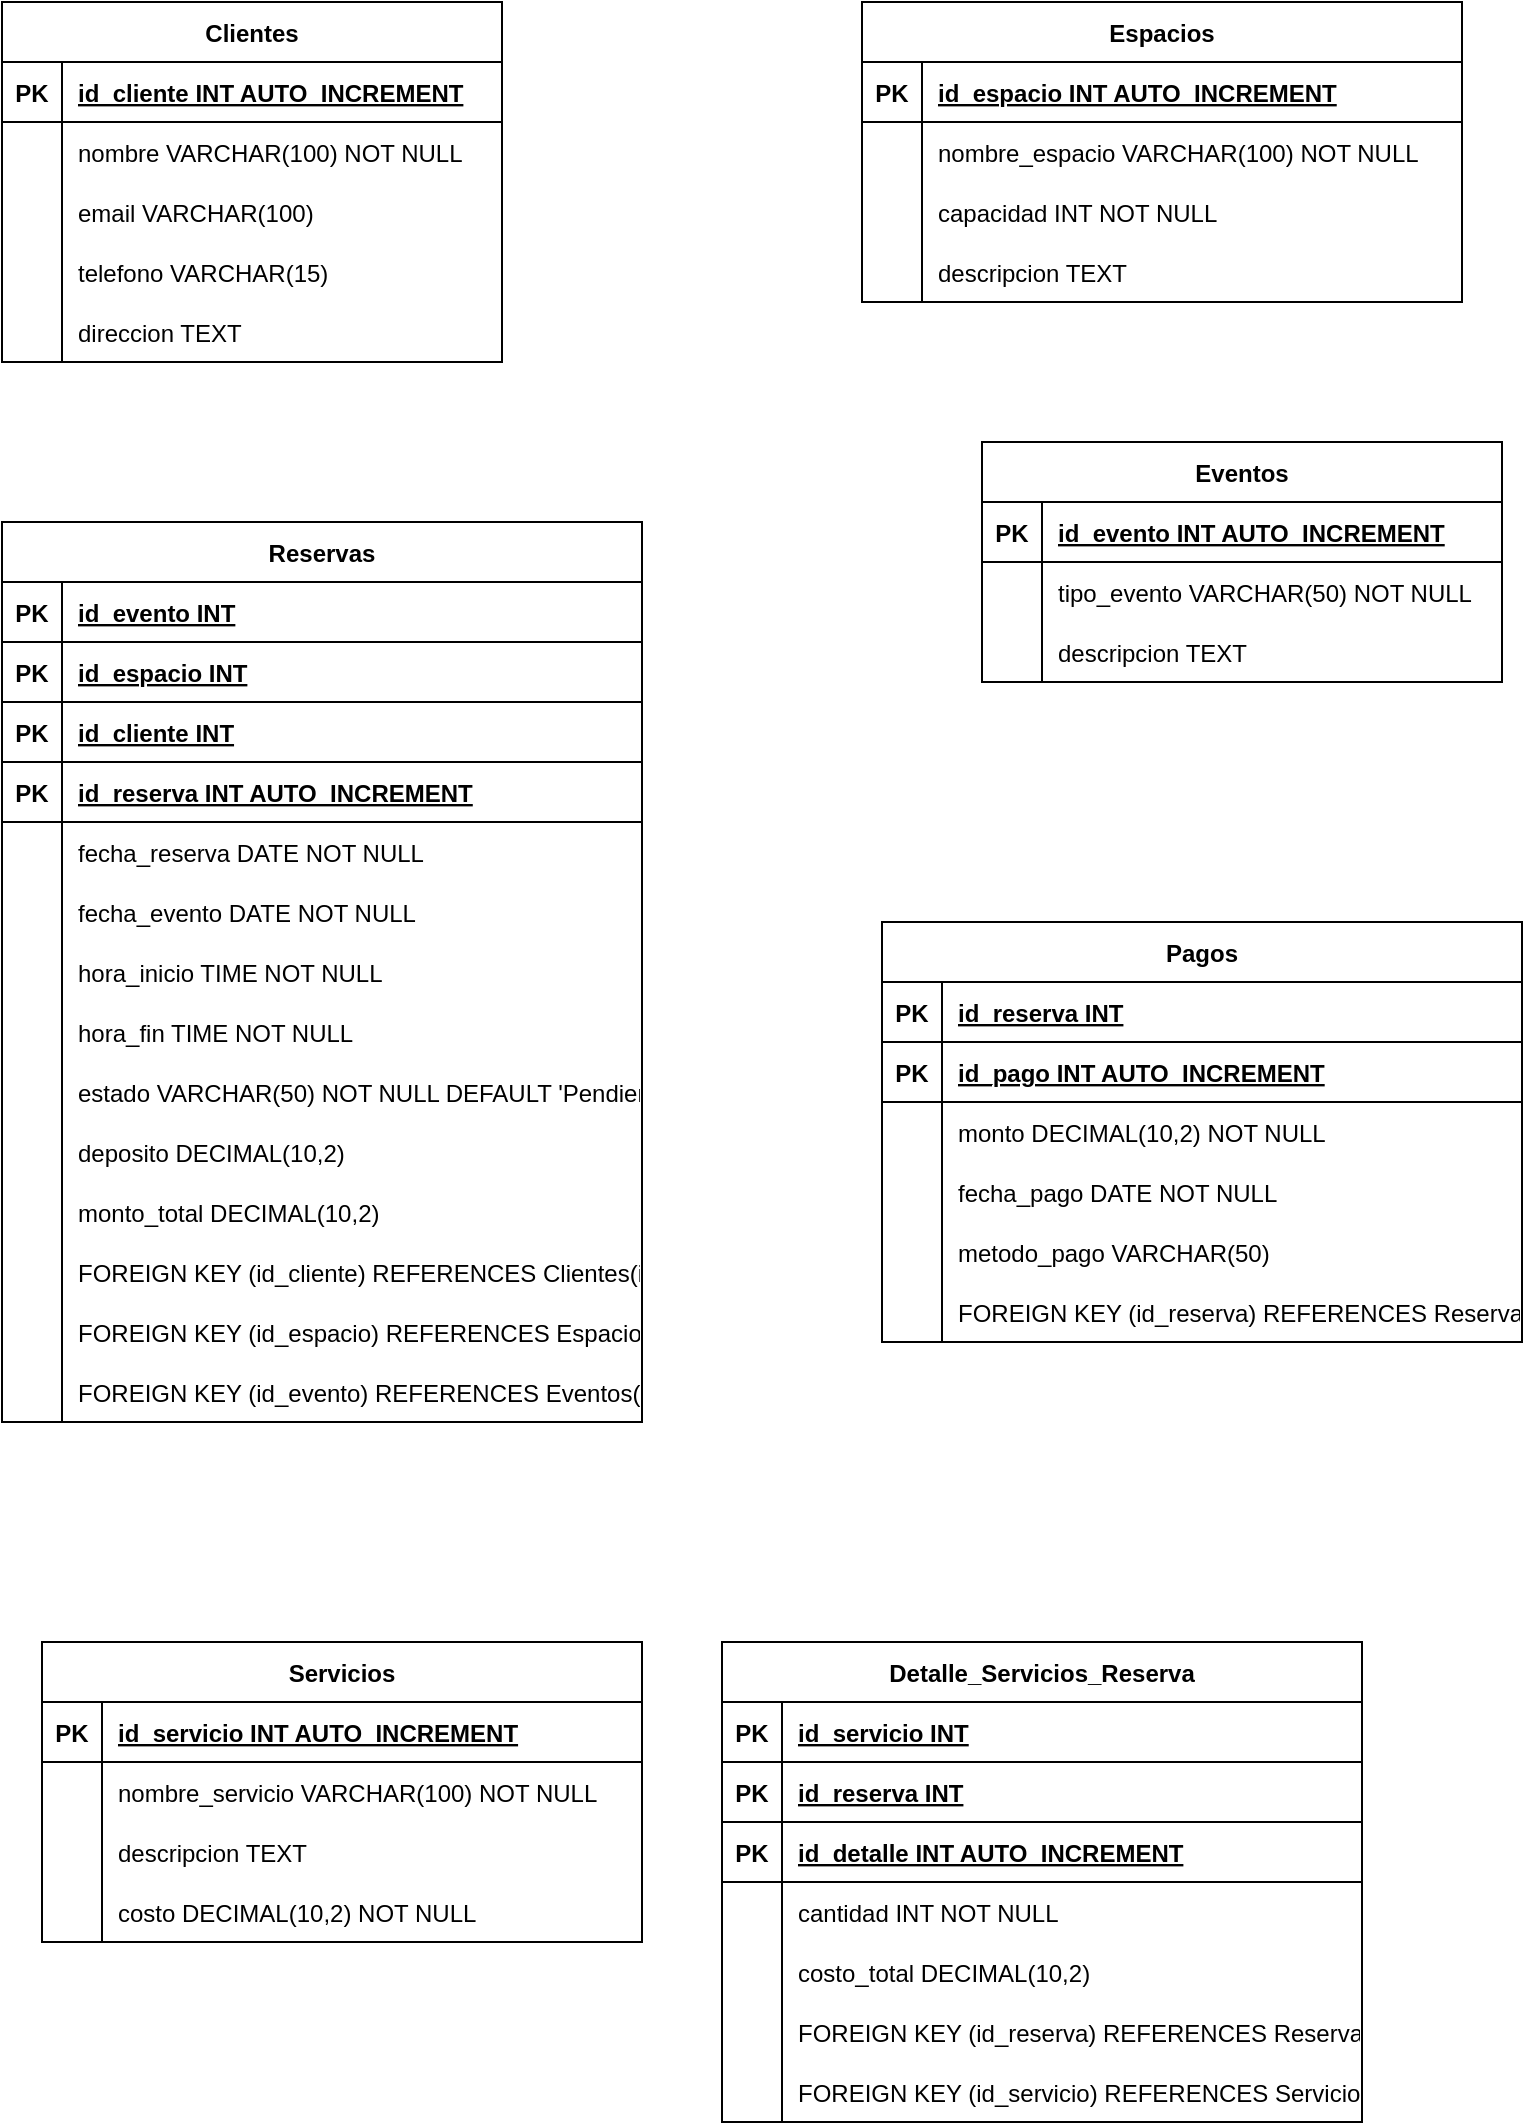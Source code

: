 <mxfile version="24.7.10">
  <diagram name="Página-1" id="cZ_oidT2PhbgGxclhShy">
    <mxGraphModel dx="1862" dy="501" grid="1" gridSize="10" guides="1" tooltips="1" connect="1" arrows="1" fold="1" page="1" pageScale="1" pageWidth="827" pageHeight="1169" math="0" shadow="0">
      <root>
        <mxCell id="0" />
        <mxCell id="1" parent="0" />
        <mxCell id="Xw9fytFi5pSH40kkFStW-1" value="Clientes" style="shape=table;startSize=30;container=1;collapsible=1;childLayout=tableLayout;fixedRows=1;rowLines=0;fontStyle=1;align=center;resizeLast=1;" vertex="1" parent="1">
          <mxGeometry x="-790" y="40" width="250" height="180" as="geometry" />
        </mxCell>
        <mxCell id="Xw9fytFi5pSH40kkFStW-2" value="" style="shape=tableRow;horizontal=0;startSize=0;swimlaneHead=0;swimlaneBody=0;fillColor=none;collapsible=0;dropTarget=0;points=[[0,0.5],[1,0.5]];portConstraint=eastwest;strokeColor=inherit;top=0;left=0;right=0;bottom=1;" vertex="1" parent="Xw9fytFi5pSH40kkFStW-1">
          <mxGeometry y="30" width="250" height="30" as="geometry" />
        </mxCell>
        <mxCell id="Xw9fytFi5pSH40kkFStW-3" value="PK" style="shape=partialRectangle;overflow=hidden;connectable=0;fillColor=none;strokeColor=inherit;top=0;left=0;bottom=0;right=0;fontStyle=1;" vertex="1" parent="Xw9fytFi5pSH40kkFStW-2">
          <mxGeometry width="30" height="30" as="geometry">
            <mxRectangle width="30" height="30" as="alternateBounds" />
          </mxGeometry>
        </mxCell>
        <mxCell id="Xw9fytFi5pSH40kkFStW-4" value="id_cliente INT  AUTO_INCREMENT" style="shape=partialRectangle;overflow=hidden;connectable=0;fillColor=none;align=left;strokeColor=inherit;top=0;left=0;bottom=0;right=0;spacingLeft=6;fontStyle=5;" vertex="1" parent="Xw9fytFi5pSH40kkFStW-2">
          <mxGeometry x="30" width="220" height="30" as="geometry">
            <mxRectangle width="220" height="30" as="alternateBounds" />
          </mxGeometry>
        </mxCell>
        <mxCell id="Xw9fytFi5pSH40kkFStW-5" value="" style="shape=tableRow;horizontal=0;startSize=0;swimlaneHead=0;swimlaneBody=0;fillColor=none;collapsible=0;dropTarget=0;points=[[0,0.5],[1,0.5]];portConstraint=eastwest;strokeColor=inherit;top=0;left=0;right=0;bottom=0;" vertex="1" parent="Xw9fytFi5pSH40kkFStW-1">
          <mxGeometry y="60" width="250" height="30" as="geometry" />
        </mxCell>
        <mxCell id="Xw9fytFi5pSH40kkFStW-6" value="" style="shape=partialRectangle;overflow=hidden;connectable=0;fillColor=none;strokeColor=inherit;top=0;left=0;bottom=0;right=0;" vertex="1" parent="Xw9fytFi5pSH40kkFStW-5">
          <mxGeometry width="30" height="30" as="geometry">
            <mxRectangle width="30" height="30" as="alternateBounds" />
          </mxGeometry>
        </mxCell>
        <mxCell id="Xw9fytFi5pSH40kkFStW-7" value="nombre VARCHAR(100) NOT NULL" style="shape=partialRectangle;overflow=hidden;connectable=0;fillColor=none;align=left;strokeColor=inherit;top=0;left=0;bottom=0;right=0;spacingLeft=6;" vertex="1" parent="Xw9fytFi5pSH40kkFStW-5">
          <mxGeometry x="30" width="220" height="30" as="geometry">
            <mxRectangle width="220" height="30" as="alternateBounds" />
          </mxGeometry>
        </mxCell>
        <mxCell id="Xw9fytFi5pSH40kkFStW-8" value="" style="shape=tableRow;horizontal=0;startSize=0;swimlaneHead=0;swimlaneBody=0;fillColor=none;collapsible=0;dropTarget=0;points=[[0,0.5],[1,0.5]];portConstraint=eastwest;strokeColor=inherit;top=0;left=0;right=0;bottom=0;" vertex="1" parent="Xw9fytFi5pSH40kkFStW-1">
          <mxGeometry y="90" width="250" height="30" as="geometry" />
        </mxCell>
        <mxCell id="Xw9fytFi5pSH40kkFStW-9" value="" style="shape=partialRectangle;overflow=hidden;connectable=0;fillColor=none;strokeColor=inherit;top=0;left=0;bottom=0;right=0;" vertex="1" parent="Xw9fytFi5pSH40kkFStW-8">
          <mxGeometry width="30" height="30" as="geometry">
            <mxRectangle width="30" height="30" as="alternateBounds" />
          </mxGeometry>
        </mxCell>
        <mxCell id="Xw9fytFi5pSH40kkFStW-10" value="email VARCHAR(100)" style="shape=partialRectangle;overflow=hidden;connectable=0;fillColor=none;align=left;strokeColor=inherit;top=0;left=0;bottom=0;right=0;spacingLeft=6;" vertex="1" parent="Xw9fytFi5pSH40kkFStW-8">
          <mxGeometry x="30" width="220" height="30" as="geometry">
            <mxRectangle width="220" height="30" as="alternateBounds" />
          </mxGeometry>
        </mxCell>
        <mxCell id="Xw9fytFi5pSH40kkFStW-11" value="" style="shape=tableRow;horizontal=0;startSize=0;swimlaneHead=0;swimlaneBody=0;fillColor=none;collapsible=0;dropTarget=0;points=[[0,0.5],[1,0.5]];portConstraint=eastwest;strokeColor=inherit;top=0;left=0;right=0;bottom=0;" vertex="1" parent="Xw9fytFi5pSH40kkFStW-1">
          <mxGeometry y="120" width="250" height="30" as="geometry" />
        </mxCell>
        <mxCell id="Xw9fytFi5pSH40kkFStW-12" value="" style="shape=partialRectangle;overflow=hidden;connectable=0;fillColor=none;strokeColor=inherit;top=0;left=0;bottom=0;right=0;" vertex="1" parent="Xw9fytFi5pSH40kkFStW-11">
          <mxGeometry width="30" height="30" as="geometry">
            <mxRectangle width="30" height="30" as="alternateBounds" />
          </mxGeometry>
        </mxCell>
        <mxCell id="Xw9fytFi5pSH40kkFStW-13" value="telefono VARCHAR(15)" style="shape=partialRectangle;overflow=hidden;connectable=0;fillColor=none;align=left;strokeColor=inherit;top=0;left=0;bottom=0;right=0;spacingLeft=6;" vertex="1" parent="Xw9fytFi5pSH40kkFStW-11">
          <mxGeometry x="30" width="220" height="30" as="geometry">
            <mxRectangle width="220" height="30" as="alternateBounds" />
          </mxGeometry>
        </mxCell>
        <mxCell id="Xw9fytFi5pSH40kkFStW-14" value="" style="shape=tableRow;horizontal=0;startSize=0;swimlaneHead=0;swimlaneBody=0;fillColor=none;collapsible=0;dropTarget=0;points=[[0,0.5],[1,0.5]];portConstraint=eastwest;strokeColor=inherit;top=0;left=0;right=0;bottom=0;" vertex="1" parent="Xw9fytFi5pSH40kkFStW-1">
          <mxGeometry y="150" width="250" height="30" as="geometry" />
        </mxCell>
        <mxCell id="Xw9fytFi5pSH40kkFStW-15" value="" style="shape=partialRectangle;overflow=hidden;connectable=0;fillColor=none;strokeColor=inherit;top=0;left=0;bottom=0;right=0;" vertex="1" parent="Xw9fytFi5pSH40kkFStW-14">
          <mxGeometry width="30" height="30" as="geometry">
            <mxRectangle width="30" height="30" as="alternateBounds" />
          </mxGeometry>
        </mxCell>
        <mxCell id="Xw9fytFi5pSH40kkFStW-16" value="direccion TEXT" style="shape=partialRectangle;overflow=hidden;connectable=0;fillColor=none;align=left;strokeColor=inherit;top=0;left=0;bottom=0;right=0;spacingLeft=6;" vertex="1" parent="Xw9fytFi5pSH40kkFStW-14">
          <mxGeometry x="30" width="220" height="30" as="geometry">
            <mxRectangle width="220" height="30" as="alternateBounds" />
          </mxGeometry>
        </mxCell>
        <mxCell id="Xw9fytFi5pSH40kkFStW-17" value="Espacios" style="shape=table;startSize=30;container=1;collapsible=1;childLayout=tableLayout;fixedRows=1;rowLines=0;fontStyle=1;align=center;resizeLast=1;" vertex="1" parent="1">
          <mxGeometry x="-360" y="40" width="300" height="150" as="geometry" />
        </mxCell>
        <mxCell id="Xw9fytFi5pSH40kkFStW-18" value="" style="shape=tableRow;horizontal=0;startSize=0;swimlaneHead=0;swimlaneBody=0;fillColor=none;collapsible=0;dropTarget=0;points=[[0,0.5],[1,0.5]];portConstraint=eastwest;strokeColor=inherit;top=0;left=0;right=0;bottom=1;" vertex="1" parent="Xw9fytFi5pSH40kkFStW-17">
          <mxGeometry y="30" width="300" height="30" as="geometry" />
        </mxCell>
        <mxCell id="Xw9fytFi5pSH40kkFStW-19" value="PK" style="shape=partialRectangle;overflow=hidden;connectable=0;fillColor=none;strokeColor=inherit;top=0;left=0;bottom=0;right=0;fontStyle=1;" vertex="1" parent="Xw9fytFi5pSH40kkFStW-18">
          <mxGeometry width="30" height="30" as="geometry">
            <mxRectangle width="30" height="30" as="alternateBounds" />
          </mxGeometry>
        </mxCell>
        <mxCell id="Xw9fytFi5pSH40kkFStW-20" value="id_espacio INT  AUTO_INCREMENT" style="shape=partialRectangle;overflow=hidden;connectable=0;fillColor=none;align=left;strokeColor=inherit;top=0;left=0;bottom=0;right=0;spacingLeft=6;fontStyle=5;" vertex="1" parent="Xw9fytFi5pSH40kkFStW-18">
          <mxGeometry x="30" width="270" height="30" as="geometry">
            <mxRectangle width="270" height="30" as="alternateBounds" />
          </mxGeometry>
        </mxCell>
        <mxCell id="Xw9fytFi5pSH40kkFStW-21" value="" style="shape=tableRow;horizontal=0;startSize=0;swimlaneHead=0;swimlaneBody=0;fillColor=none;collapsible=0;dropTarget=0;points=[[0,0.5],[1,0.5]];portConstraint=eastwest;strokeColor=inherit;top=0;left=0;right=0;bottom=0;" vertex="1" parent="Xw9fytFi5pSH40kkFStW-17">
          <mxGeometry y="60" width="300" height="30" as="geometry" />
        </mxCell>
        <mxCell id="Xw9fytFi5pSH40kkFStW-22" value="" style="shape=partialRectangle;overflow=hidden;connectable=0;fillColor=none;strokeColor=inherit;top=0;left=0;bottom=0;right=0;" vertex="1" parent="Xw9fytFi5pSH40kkFStW-21">
          <mxGeometry width="30" height="30" as="geometry">
            <mxRectangle width="30" height="30" as="alternateBounds" />
          </mxGeometry>
        </mxCell>
        <mxCell id="Xw9fytFi5pSH40kkFStW-23" value="nombre_espacio VARCHAR(100) NOT NULL" style="shape=partialRectangle;overflow=hidden;connectable=0;fillColor=none;align=left;strokeColor=inherit;top=0;left=0;bottom=0;right=0;spacingLeft=6;" vertex="1" parent="Xw9fytFi5pSH40kkFStW-21">
          <mxGeometry x="30" width="270" height="30" as="geometry">
            <mxRectangle width="270" height="30" as="alternateBounds" />
          </mxGeometry>
        </mxCell>
        <mxCell id="Xw9fytFi5pSH40kkFStW-24" value="" style="shape=tableRow;horizontal=0;startSize=0;swimlaneHead=0;swimlaneBody=0;fillColor=none;collapsible=0;dropTarget=0;points=[[0,0.5],[1,0.5]];portConstraint=eastwest;strokeColor=inherit;top=0;left=0;right=0;bottom=0;" vertex="1" parent="Xw9fytFi5pSH40kkFStW-17">
          <mxGeometry y="90" width="300" height="30" as="geometry" />
        </mxCell>
        <mxCell id="Xw9fytFi5pSH40kkFStW-25" value="" style="shape=partialRectangle;overflow=hidden;connectable=0;fillColor=none;strokeColor=inherit;top=0;left=0;bottom=0;right=0;" vertex="1" parent="Xw9fytFi5pSH40kkFStW-24">
          <mxGeometry width="30" height="30" as="geometry">
            <mxRectangle width="30" height="30" as="alternateBounds" />
          </mxGeometry>
        </mxCell>
        <mxCell id="Xw9fytFi5pSH40kkFStW-26" value="capacidad INT NOT NULL" style="shape=partialRectangle;overflow=hidden;connectable=0;fillColor=none;align=left;strokeColor=inherit;top=0;left=0;bottom=0;right=0;spacingLeft=6;" vertex="1" parent="Xw9fytFi5pSH40kkFStW-24">
          <mxGeometry x="30" width="270" height="30" as="geometry">
            <mxRectangle width="270" height="30" as="alternateBounds" />
          </mxGeometry>
        </mxCell>
        <mxCell id="Xw9fytFi5pSH40kkFStW-27" value="" style="shape=tableRow;horizontal=0;startSize=0;swimlaneHead=0;swimlaneBody=0;fillColor=none;collapsible=0;dropTarget=0;points=[[0,0.5],[1,0.5]];portConstraint=eastwest;strokeColor=inherit;top=0;left=0;right=0;bottom=0;" vertex="1" parent="Xw9fytFi5pSH40kkFStW-17">
          <mxGeometry y="120" width="300" height="30" as="geometry" />
        </mxCell>
        <mxCell id="Xw9fytFi5pSH40kkFStW-28" value="" style="shape=partialRectangle;overflow=hidden;connectable=0;fillColor=none;strokeColor=inherit;top=0;left=0;bottom=0;right=0;" vertex="1" parent="Xw9fytFi5pSH40kkFStW-27">
          <mxGeometry width="30" height="30" as="geometry">
            <mxRectangle width="30" height="30" as="alternateBounds" />
          </mxGeometry>
        </mxCell>
        <mxCell id="Xw9fytFi5pSH40kkFStW-29" value="descripcion TEXT" style="shape=partialRectangle;overflow=hidden;connectable=0;fillColor=none;align=left;strokeColor=inherit;top=0;left=0;bottom=0;right=0;spacingLeft=6;" vertex="1" parent="Xw9fytFi5pSH40kkFStW-27">
          <mxGeometry x="30" width="270" height="30" as="geometry">
            <mxRectangle width="270" height="30" as="alternateBounds" />
          </mxGeometry>
        </mxCell>
        <mxCell id="Xw9fytFi5pSH40kkFStW-30" value="Eventos" style="shape=table;startSize=30;container=1;collapsible=1;childLayout=tableLayout;fixedRows=1;rowLines=0;fontStyle=1;align=center;resizeLast=1;" vertex="1" parent="1">
          <mxGeometry x="-300" y="260" width="260" height="120" as="geometry" />
        </mxCell>
        <mxCell id="Xw9fytFi5pSH40kkFStW-31" value="" style="shape=tableRow;horizontal=0;startSize=0;swimlaneHead=0;swimlaneBody=0;fillColor=none;collapsible=0;dropTarget=0;points=[[0,0.5],[1,0.5]];portConstraint=eastwest;strokeColor=inherit;top=0;left=0;right=0;bottom=1;" vertex="1" parent="Xw9fytFi5pSH40kkFStW-30">
          <mxGeometry y="30" width="260" height="30" as="geometry" />
        </mxCell>
        <mxCell id="Xw9fytFi5pSH40kkFStW-32" value="PK" style="shape=partialRectangle;overflow=hidden;connectable=0;fillColor=none;strokeColor=inherit;top=0;left=0;bottom=0;right=0;fontStyle=1;" vertex="1" parent="Xw9fytFi5pSH40kkFStW-31">
          <mxGeometry width="30" height="30" as="geometry">
            <mxRectangle width="30" height="30" as="alternateBounds" />
          </mxGeometry>
        </mxCell>
        <mxCell id="Xw9fytFi5pSH40kkFStW-33" value="id_evento INT  AUTO_INCREMENT" style="shape=partialRectangle;overflow=hidden;connectable=0;fillColor=none;align=left;strokeColor=inherit;top=0;left=0;bottom=0;right=0;spacingLeft=6;fontStyle=5;" vertex="1" parent="Xw9fytFi5pSH40kkFStW-31">
          <mxGeometry x="30" width="230" height="30" as="geometry">
            <mxRectangle width="230" height="30" as="alternateBounds" />
          </mxGeometry>
        </mxCell>
        <mxCell id="Xw9fytFi5pSH40kkFStW-34" value="" style="shape=tableRow;horizontal=0;startSize=0;swimlaneHead=0;swimlaneBody=0;fillColor=none;collapsible=0;dropTarget=0;points=[[0,0.5],[1,0.5]];portConstraint=eastwest;strokeColor=inherit;top=0;left=0;right=0;bottom=0;" vertex="1" parent="Xw9fytFi5pSH40kkFStW-30">
          <mxGeometry y="60" width="260" height="30" as="geometry" />
        </mxCell>
        <mxCell id="Xw9fytFi5pSH40kkFStW-35" value="" style="shape=partialRectangle;overflow=hidden;connectable=0;fillColor=none;strokeColor=inherit;top=0;left=0;bottom=0;right=0;" vertex="1" parent="Xw9fytFi5pSH40kkFStW-34">
          <mxGeometry width="30" height="30" as="geometry">
            <mxRectangle width="30" height="30" as="alternateBounds" />
          </mxGeometry>
        </mxCell>
        <mxCell id="Xw9fytFi5pSH40kkFStW-36" value="tipo_evento VARCHAR(50) NOT NULL" style="shape=partialRectangle;overflow=hidden;connectable=0;fillColor=none;align=left;strokeColor=inherit;top=0;left=0;bottom=0;right=0;spacingLeft=6;" vertex="1" parent="Xw9fytFi5pSH40kkFStW-34">
          <mxGeometry x="30" width="230" height="30" as="geometry">
            <mxRectangle width="230" height="30" as="alternateBounds" />
          </mxGeometry>
        </mxCell>
        <mxCell id="Xw9fytFi5pSH40kkFStW-37" value="" style="shape=tableRow;horizontal=0;startSize=0;swimlaneHead=0;swimlaneBody=0;fillColor=none;collapsible=0;dropTarget=0;points=[[0,0.5],[1,0.5]];portConstraint=eastwest;strokeColor=inherit;top=0;left=0;right=0;bottom=0;" vertex="1" parent="Xw9fytFi5pSH40kkFStW-30">
          <mxGeometry y="90" width="260" height="30" as="geometry" />
        </mxCell>
        <mxCell id="Xw9fytFi5pSH40kkFStW-38" value="" style="shape=partialRectangle;overflow=hidden;connectable=0;fillColor=none;strokeColor=inherit;top=0;left=0;bottom=0;right=0;" vertex="1" parent="Xw9fytFi5pSH40kkFStW-37">
          <mxGeometry width="30" height="30" as="geometry">
            <mxRectangle width="30" height="30" as="alternateBounds" />
          </mxGeometry>
        </mxCell>
        <mxCell id="Xw9fytFi5pSH40kkFStW-39" value="descripcion TEXT" style="shape=partialRectangle;overflow=hidden;connectable=0;fillColor=none;align=left;strokeColor=inherit;top=0;left=0;bottom=0;right=0;spacingLeft=6;" vertex="1" parent="Xw9fytFi5pSH40kkFStW-37">
          <mxGeometry x="30" width="230" height="30" as="geometry">
            <mxRectangle width="230" height="30" as="alternateBounds" />
          </mxGeometry>
        </mxCell>
        <mxCell id="Xw9fytFi5pSH40kkFStW-40" value="Reservas" style="shape=table;startSize=30;container=1;collapsible=1;childLayout=tableLayout;fixedRows=1;rowLines=0;fontStyle=1;align=center;resizeLast=1;" vertex="1" parent="1">
          <mxGeometry x="-790" y="300" width="320" height="450" as="geometry" />
        </mxCell>
        <mxCell id="Xw9fytFi5pSH40kkFStW-41" value="" style="shape=tableRow;horizontal=0;startSize=0;swimlaneHead=0;swimlaneBody=0;fillColor=none;collapsible=0;dropTarget=0;points=[[0,0.5],[1,0.5]];portConstraint=eastwest;strokeColor=inherit;top=0;left=0;right=0;bottom=1;" vertex="1" parent="Xw9fytFi5pSH40kkFStW-40">
          <mxGeometry y="30" width="320" height="30" as="geometry" />
        </mxCell>
        <mxCell id="Xw9fytFi5pSH40kkFStW-42" value="PK" style="shape=partialRectangle;overflow=hidden;connectable=0;fillColor=none;strokeColor=inherit;top=0;left=0;bottom=0;right=0;fontStyle=1;" vertex="1" parent="Xw9fytFi5pSH40kkFStW-41">
          <mxGeometry width="30" height="30" as="geometry">
            <mxRectangle width="30" height="30" as="alternateBounds" />
          </mxGeometry>
        </mxCell>
        <mxCell id="Xw9fytFi5pSH40kkFStW-43" value="id_evento INT" style="shape=partialRectangle;overflow=hidden;connectable=0;fillColor=none;align=left;strokeColor=inherit;top=0;left=0;bottom=0;right=0;spacingLeft=6;fontStyle=5;" vertex="1" parent="Xw9fytFi5pSH40kkFStW-41">
          <mxGeometry x="30" width="290" height="30" as="geometry">
            <mxRectangle width="290" height="30" as="alternateBounds" />
          </mxGeometry>
        </mxCell>
        <mxCell id="Xw9fytFi5pSH40kkFStW-44" value="" style="shape=tableRow;horizontal=0;startSize=0;swimlaneHead=0;swimlaneBody=0;fillColor=none;collapsible=0;dropTarget=0;points=[[0,0.5],[1,0.5]];portConstraint=eastwest;strokeColor=inherit;top=0;left=0;right=0;bottom=1;" vertex="1" parent="Xw9fytFi5pSH40kkFStW-40">
          <mxGeometry y="60" width="320" height="30" as="geometry" />
        </mxCell>
        <mxCell id="Xw9fytFi5pSH40kkFStW-45" value="PK" style="shape=partialRectangle;overflow=hidden;connectable=0;fillColor=none;strokeColor=inherit;top=0;left=0;bottom=0;right=0;fontStyle=1;" vertex="1" parent="Xw9fytFi5pSH40kkFStW-44">
          <mxGeometry width="30" height="30" as="geometry">
            <mxRectangle width="30" height="30" as="alternateBounds" />
          </mxGeometry>
        </mxCell>
        <mxCell id="Xw9fytFi5pSH40kkFStW-46" value="id_espacio INT" style="shape=partialRectangle;overflow=hidden;connectable=0;fillColor=none;align=left;strokeColor=inherit;top=0;left=0;bottom=0;right=0;spacingLeft=6;fontStyle=5;" vertex="1" parent="Xw9fytFi5pSH40kkFStW-44">
          <mxGeometry x="30" width="290" height="30" as="geometry">
            <mxRectangle width="290" height="30" as="alternateBounds" />
          </mxGeometry>
        </mxCell>
        <mxCell id="Xw9fytFi5pSH40kkFStW-47" value="" style="shape=tableRow;horizontal=0;startSize=0;swimlaneHead=0;swimlaneBody=0;fillColor=none;collapsible=0;dropTarget=0;points=[[0,0.5],[1,0.5]];portConstraint=eastwest;strokeColor=inherit;top=0;left=0;right=0;bottom=1;" vertex="1" parent="Xw9fytFi5pSH40kkFStW-40">
          <mxGeometry y="90" width="320" height="30" as="geometry" />
        </mxCell>
        <mxCell id="Xw9fytFi5pSH40kkFStW-48" value="PK" style="shape=partialRectangle;overflow=hidden;connectable=0;fillColor=none;strokeColor=inherit;top=0;left=0;bottom=0;right=0;fontStyle=1;" vertex="1" parent="Xw9fytFi5pSH40kkFStW-47">
          <mxGeometry width="30" height="30" as="geometry">
            <mxRectangle width="30" height="30" as="alternateBounds" />
          </mxGeometry>
        </mxCell>
        <mxCell id="Xw9fytFi5pSH40kkFStW-49" value="id_cliente INT" style="shape=partialRectangle;overflow=hidden;connectable=0;fillColor=none;align=left;strokeColor=inherit;top=0;left=0;bottom=0;right=0;spacingLeft=6;fontStyle=5;" vertex="1" parent="Xw9fytFi5pSH40kkFStW-47">
          <mxGeometry x="30" width="290" height="30" as="geometry">
            <mxRectangle width="290" height="30" as="alternateBounds" />
          </mxGeometry>
        </mxCell>
        <mxCell id="Xw9fytFi5pSH40kkFStW-50" value="" style="shape=tableRow;horizontal=0;startSize=0;swimlaneHead=0;swimlaneBody=0;fillColor=none;collapsible=0;dropTarget=0;points=[[0,0.5],[1,0.5]];portConstraint=eastwest;strokeColor=inherit;top=0;left=0;right=0;bottom=1;" vertex="1" parent="Xw9fytFi5pSH40kkFStW-40">
          <mxGeometry y="120" width="320" height="30" as="geometry" />
        </mxCell>
        <mxCell id="Xw9fytFi5pSH40kkFStW-51" value="PK" style="shape=partialRectangle;overflow=hidden;connectable=0;fillColor=none;strokeColor=inherit;top=0;left=0;bottom=0;right=0;fontStyle=1;" vertex="1" parent="Xw9fytFi5pSH40kkFStW-50">
          <mxGeometry width="30" height="30" as="geometry">
            <mxRectangle width="30" height="30" as="alternateBounds" />
          </mxGeometry>
        </mxCell>
        <mxCell id="Xw9fytFi5pSH40kkFStW-52" value="id_reserva INT  AUTO_INCREMENT" style="shape=partialRectangle;overflow=hidden;connectable=0;fillColor=none;align=left;strokeColor=inherit;top=0;left=0;bottom=0;right=0;spacingLeft=6;fontStyle=5;" vertex="1" parent="Xw9fytFi5pSH40kkFStW-50">
          <mxGeometry x="30" width="290" height="30" as="geometry">
            <mxRectangle width="290" height="30" as="alternateBounds" />
          </mxGeometry>
        </mxCell>
        <mxCell id="Xw9fytFi5pSH40kkFStW-53" value="" style="shape=tableRow;horizontal=0;startSize=0;swimlaneHead=0;swimlaneBody=0;fillColor=none;collapsible=0;dropTarget=0;points=[[0,0.5],[1,0.5]];portConstraint=eastwest;strokeColor=inherit;top=0;left=0;right=0;bottom=0;" vertex="1" parent="Xw9fytFi5pSH40kkFStW-40">
          <mxGeometry y="150" width="320" height="30" as="geometry" />
        </mxCell>
        <mxCell id="Xw9fytFi5pSH40kkFStW-54" value="" style="shape=partialRectangle;overflow=hidden;connectable=0;fillColor=none;strokeColor=inherit;top=0;left=0;bottom=0;right=0;" vertex="1" parent="Xw9fytFi5pSH40kkFStW-53">
          <mxGeometry width="30" height="30" as="geometry">
            <mxRectangle width="30" height="30" as="alternateBounds" />
          </mxGeometry>
        </mxCell>
        <mxCell id="Xw9fytFi5pSH40kkFStW-55" value="fecha_reserva DATE NOT NULL" style="shape=partialRectangle;overflow=hidden;connectable=0;fillColor=none;align=left;strokeColor=inherit;top=0;left=0;bottom=0;right=0;spacingLeft=6;" vertex="1" parent="Xw9fytFi5pSH40kkFStW-53">
          <mxGeometry x="30" width="290" height="30" as="geometry">
            <mxRectangle width="290" height="30" as="alternateBounds" />
          </mxGeometry>
        </mxCell>
        <mxCell id="Xw9fytFi5pSH40kkFStW-56" value="" style="shape=tableRow;horizontal=0;startSize=0;swimlaneHead=0;swimlaneBody=0;fillColor=none;collapsible=0;dropTarget=0;points=[[0,0.5],[1,0.5]];portConstraint=eastwest;strokeColor=inherit;top=0;left=0;right=0;bottom=0;" vertex="1" parent="Xw9fytFi5pSH40kkFStW-40">
          <mxGeometry y="180" width="320" height="30" as="geometry" />
        </mxCell>
        <mxCell id="Xw9fytFi5pSH40kkFStW-57" value="" style="shape=partialRectangle;overflow=hidden;connectable=0;fillColor=none;strokeColor=inherit;top=0;left=0;bottom=0;right=0;" vertex="1" parent="Xw9fytFi5pSH40kkFStW-56">
          <mxGeometry width="30" height="30" as="geometry">
            <mxRectangle width="30" height="30" as="alternateBounds" />
          </mxGeometry>
        </mxCell>
        <mxCell id="Xw9fytFi5pSH40kkFStW-58" value="fecha_evento DATE NOT NULL" style="shape=partialRectangle;overflow=hidden;connectable=0;fillColor=none;align=left;strokeColor=inherit;top=0;left=0;bottom=0;right=0;spacingLeft=6;" vertex="1" parent="Xw9fytFi5pSH40kkFStW-56">
          <mxGeometry x="30" width="290" height="30" as="geometry">
            <mxRectangle width="290" height="30" as="alternateBounds" />
          </mxGeometry>
        </mxCell>
        <mxCell id="Xw9fytFi5pSH40kkFStW-59" value="" style="shape=tableRow;horizontal=0;startSize=0;swimlaneHead=0;swimlaneBody=0;fillColor=none;collapsible=0;dropTarget=0;points=[[0,0.5],[1,0.5]];portConstraint=eastwest;strokeColor=inherit;top=0;left=0;right=0;bottom=0;" vertex="1" parent="Xw9fytFi5pSH40kkFStW-40">
          <mxGeometry y="210" width="320" height="30" as="geometry" />
        </mxCell>
        <mxCell id="Xw9fytFi5pSH40kkFStW-60" value="" style="shape=partialRectangle;overflow=hidden;connectable=0;fillColor=none;strokeColor=inherit;top=0;left=0;bottom=0;right=0;" vertex="1" parent="Xw9fytFi5pSH40kkFStW-59">
          <mxGeometry width="30" height="30" as="geometry">
            <mxRectangle width="30" height="30" as="alternateBounds" />
          </mxGeometry>
        </mxCell>
        <mxCell id="Xw9fytFi5pSH40kkFStW-61" value="hora_inicio TIME NOT NULL" style="shape=partialRectangle;overflow=hidden;connectable=0;fillColor=none;align=left;strokeColor=inherit;top=0;left=0;bottom=0;right=0;spacingLeft=6;" vertex="1" parent="Xw9fytFi5pSH40kkFStW-59">
          <mxGeometry x="30" width="290" height="30" as="geometry">
            <mxRectangle width="290" height="30" as="alternateBounds" />
          </mxGeometry>
        </mxCell>
        <mxCell id="Xw9fytFi5pSH40kkFStW-62" value="" style="shape=tableRow;horizontal=0;startSize=0;swimlaneHead=0;swimlaneBody=0;fillColor=none;collapsible=0;dropTarget=0;points=[[0,0.5],[1,0.5]];portConstraint=eastwest;strokeColor=inherit;top=0;left=0;right=0;bottom=0;" vertex="1" parent="Xw9fytFi5pSH40kkFStW-40">
          <mxGeometry y="240" width="320" height="30" as="geometry" />
        </mxCell>
        <mxCell id="Xw9fytFi5pSH40kkFStW-63" value="" style="shape=partialRectangle;overflow=hidden;connectable=0;fillColor=none;strokeColor=inherit;top=0;left=0;bottom=0;right=0;" vertex="1" parent="Xw9fytFi5pSH40kkFStW-62">
          <mxGeometry width="30" height="30" as="geometry">
            <mxRectangle width="30" height="30" as="alternateBounds" />
          </mxGeometry>
        </mxCell>
        <mxCell id="Xw9fytFi5pSH40kkFStW-64" value="hora_fin TIME NOT NULL" style="shape=partialRectangle;overflow=hidden;connectable=0;fillColor=none;align=left;strokeColor=inherit;top=0;left=0;bottom=0;right=0;spacingLeft=6;" vertex="1" parent="Xw9fytFi5pSH40kkFStW-62">
          <mxGeometry x="30" width="290" height="30" as="geometry">
            <mxRectangle width="290" height="30" as="alternateBounds" />
          </mxGeometry>
        </mxCell>
        <mxCell id="Xw9fytFi5pSH40kkFStW-65" value="" style="shape=tableRow;horizontal=0;startSize=0;swimlaneHead=0;swimlaneBody=0;fillColor=none;collapsible=0;dropTarget=0;points=[[0,0.5],[1,0.5]];portConstraint=eastwest;strokeColor=inherit;top=0;left=0;right=0;bottom=0;" vertex="1" parent="Xw9fytFi5pSH40kkFStW-40">
          <mxGeometry y="270" width="320" height="30" as="geometry" />
        </mxCell>
        <mxCell id="Xw9fytFi5pSH40kkFStW-66" value="" style="shape=partialRectangle;overflow=hidden;connectable=0;fillColor=none;strokeColor=inherit;top=0;left=0;bottom=0;right=0;" vertex="1" parent="Xw9fytFi5pSH40kkFStW-65">
          <mxGeometry width="30" height="30" as="geometry">
            <mxRectangle width="30" height="30" as="alternateBounds" />
          </mxGeometry>
        </mxCell>
        <mxCell id="Xw9fytFi5pSH40kkFStW-67" value="estado VARCHAR(50) NOT NULL DEFAULT &#39;Pendiente&#39;" style="shape=partialRectangle;overflow=hidden;connectable=0;fillColor=none;align=left;strokeColor=inherit;top=0;left=0;bottom=0;right=0;spacingLeft=6;" vertex="1" parent="Xw9fytFi5pSH40kkFStW-65">
          <mxGeometry x="30" width="290" height="30" as="geometry">
            <mxRectangle width="290" height="30" as="alternateBounds" />
          </mxGeometry>
        </mxCell>
        <mxCell id="Xw9fytFi5pSH40kkFStW-68" value="" style="shape=tableRow;horizontal=0;startSize=0;swimlaneHead=0;swimlaneBody=0;fillColor=none;collapsible=0;dropTarget=0;points=[[0,0.5],[1,0.5]];portConstraint=eastwest;strokeColor=inherit;top=0;left=0;right=0;bottom=0;" vertex="1" parent="Xw9fytFi5pSH40kkFStW-40">
          <mxGeometry y="300" width="320" height="30" as="geometry" />
        </mxCell>
        <mxCell id="Xw9fytFi5pSH40kkFStW-69" value="" style="shape=partialRectangle;overflow=hidden;connectable=0;fillColor=none;strokeColor=inherit;top=0;left=0;bottom=0;right=0;" vertex="1" parent="Xw9fytFi5pSH40kkFStW-68">
          <mxGeometry width="30" height="30" as="geometry">
            <mxRectangle width="30" height="30" as="alternateBounds" />
          </mxGeometry>
        </mxCell>
        <mxCell id="Xw9fytFi5pSH40kkFStW-70" value="deposito DECIMAL(10,2)" style="shape=partialRectangle;overflow=hidden;connectable=0;fillColor=none;align=left;strokeColor=inherit;top=0;left=0;bottom=0;right=0;spacingLeft=6;" vertex="1" parent="Xw9fytFi5pSH40kkFStW-68">
          <mxGeometry x="30" width="290" height="30" as="geometry">
            <mxRectangle width="290" height="30" as="alternateBounds" />
          </mxGeometry>
        </mxCell>
        <mxCell id="Xw9fytFi5pSH40kkFStW-71" value="" style="shape=tableRow;horizontal=0;startSize=0;swimlaneHead=0;swimlaneBody=0;fillColor=none;collapsible=0;dropTarget=0;points=[[0,0.5],[1,0.5]];portConstraint=eastwest;strokeColor=inherit;top=0;left=0;right=0;bottom=0;" vertex="1" parent="Xw9fytFi5pSH40kkFStW-40">
          <mxGeometry y="330" width="320" height="30" as="geometry" />
        </mxCell>
        <mxCell id="Xw9fytFi5pSH40kkFStW-72" value="" style="shape=partialRectangle;overflow=hidden;connectable=0;fillColor=none;strokeColor=inherit;top=0;left=0;bottom=0;right=0;" vertex="1" parent="Xw9fytFi5pSH40kkFStW-71">
          <mxGeometry width="30" height="30" as="geometry">
            <mxRectangle width="30" height="30" as="alternateBounds" />
          </mxGeometry>
        </mxCell>
        <mxCell id="Xw9fytFi5pSH40kkFStW-73" value="monto_total DECIMAL(10,2)" style="shape=partialRectangle;overflow=hidden;connectable=0;fillColor=none;align=left;strokeColor=inherit;top=0;left=0;bottom=0;right=0;spacingLeft=6;" vertex="1" parent="Xw9fytFi5pSH40kkFStW-71">
          <mxGeometry x="30" width="290" height="30" as="geometry">
            <mxRectangle width="290" height="30" as="alternateBounds" />
          </mxGeometry>
        </mxCell>
        <mxCell id="Xw9fytFi5pSH40kkFStW-74" value="" style="shape=tableRow;horizontal=0;startSize=0;swimlaneHead=0;swimlaneBody=0;fillColor=none;collapsible=0;dropTarget=0;points=[[0,0.5],[1,0.5]];portConstraint=eastwest;strokeColor=inherit;top=0;left=0;right=0;bottom=0;" vertex="1" parent="Xw9fytFi5pSH40kkFStW-40">
          <mxGeometry y="360" width="320" height="30" as="geometry" />
        </mxCell>
        <mxCell id="Xw9fytFi5pSH40kkFStW-75" value="" style="shape=partialRectangle;overflow=hidden;connectable=0;fillColor=none;strokeColor=inherit;top=0;left=0;bottom=0;right=0;" vertex="1" parent="Xw9fytFi5pSH40kkFStW-74">
          <mxGeometry width="30" height="30" as="geometry">
            <mxRectangle width="30" height="30" as="alternateBounds" />
          </mxGeometry>
        </mxCell>
        <mxCell id="Xw9fytFi5pSH40kkFStW-76" value="FOREIGN KEY (id_cliente) REFERENCES Clientes(id_cliente)" style="shape=partialRectangle;overflow=hidden;connectable=0;fillColor=none;align=left;strokeColor=inherit;top=0;left=0;bottom=0;right=0;spacingLeft=6;" vertex="1" parent="Xw9fytFi5pSH40kkFStW-74">
          <mxGeometry x="30" width="290" height="30" as="geometry">
            <mxRectangle width="290" height="30" as="alternateBounds" />
          </mxGeometry>
        </mxCell>
        <mxCell id="Xw9fytFi5pSH40kkFStW-77" value="" style="shape=tableRow;horizontal=0;startSize=0;swimlaneHead=0;swimlaneBody=0;fillColor=none;collapsible=0;dropTarget=0;points=[[0,0.5],[1,0.5]];portConstraint=eastwest;strokeColor=inherit;top=0;left=0;right=0;bottom=0;" vertex="1" parent="Xw9fytFi5pSH40kkFStW-40">
          <mxGeometry y="390" width="320" height="30" as="geometry" />
        </mxCell>
        <mxCell id="Xw9fytFi5pSH40kkFStW-78" value="" style="shape=partialRectangle;overflow=hidden;connectable=0;fillColor=none;strokeColor=inherit;top=0;left=0;bottom=0;right=0;" vertex="1" parent="Xw9fytFi5pSH40kkFStW-77">
          <mxGeometry width="30" height="30" as="geometry">
            <mxRectangle width="30" height="30" as="alternateBounds" />
          </mxGeometry>
        </mxCell>
        <mxCell id="Xw9fytFi5pSH40kkFStW-79" value="FOREIGN KEY (id_espacio) REFERENCES Espacios(id_espacio)" style="shape=partialRectangle;overflow=hidden;connectable=0;fillColor=none;align=left;strokeColor=inherit;top=0;left=0;bottom=0;right=0;spacingLeft=6;" vertex="1" parent="Xw9fytFi5pSH40kkFStW-77">
          <mxGeometry x="30" width="290" height="30" as="geometry">
            <mxRectangle width="290" height="30" as="alternateBounds" />
          </mxGeometry>
        </mxCell>
        <mxCell id="Xw9fytFi5pSH40kkFStW-80" value="" style="shape=tableRow;horizontal=0;startSize=0;swimlaneHead=0;swimlaneBody=0;fillColor=none;collapsible=0;dropTarget=0;points=[[0,0.5],[1,0.5]];portConstraint=eastwest;strokeColor=inherit;top=0;left=0;right=0;bottom=0;" vertex="1" parent="Xw9fytFi5pSH40kkFStW-40">
          <mxGeometry y="420" width="320" height="30" as="geometry" />
        </mxCell>
        <mxCell id="Xw9fytFi5pSH40kkFStW-81" value="" style="shape=partialRectangle;overflow=hidden;connectable=0;fillColor=none;strokeColor=inherit;top=0;left=0;bottom=0;right=0;" vertex="1" parent="Xw9fytFi5pSH40kkFStW-80">
          <mxGeometry width="30" height="30" as="geometry">
            <mxRectangle width="30" height="30" as="alternateBounds" />
          </mxGeometry>
        </mxCell>
        <mxCell id="Xw9fytFi5pSH40kkFStW-82" value="FOREIGN KEY (id_evento) REFERENCES Eventos(id_evento)" style="shape=partialRectangle;overflow=hidden;connectable=0;fillColor=none;align=left;strokeColor=inherit;top=0;left=0;bottom=0;right=0;spacingLeft=6;" vertex="1" parent="Xw9fytFi5pSH40kkFStW-80">
          <mxGeometry x="30" width="290" height="30" as="geometry">
            <mxRectangle width="290" height="30" as="alternateBounds" />
          </mxGeometry>
        </mxCell>
        <mxCell id="Xw9fytFi5pSH40kkFStW-83" value="Pagos" style="shape=table;startSize=30;container=1;collapsible=1;childLayout=tableLayout;fixedRows=1;rowLines=0;fontStyle=1;align=center;resizeLast=1;" vertex="1" parent="1">
          <mxGeometry x="-350" y="500" width="320" height="210" as="geometry" />
        </mxCell>
        <mxCell id="Xw9fytFi5pSH40kkFStW-84" value="" style="shape=tableRow;horizontal=0;startSize=0;swimlaneHead=0;swimlaneBody=0;fillColor=none;collapsible=0;dropTarget=0;points=[[0,0.5],[1,0.5]];portConstraint=eastwest;strokeColor=inherit;top=0;left=0;right=0;bottom=1;" vertex="1" parent="Xw9fytFi5pSH40kkFStW-83">
          <mxGeometry y="30" width="320" height="30" as="geometry" />
        </mxCell>
        <mxCell id="Xw9fytFi5pSH40kkFStW-85" value="PK" style="shape=partialRectangle;overflow=hidden;connectable=0;fillColor=none;strokeColor=inherit;top=0;left=0;bottom=0;right=0;fontStyle=1;" vertex="1" parent="Xw9fytFi5pSH40kkFStW-84">
          <mxGeometry width="30" height="30" as="geometry">
            <mxRectangle width="30" height="30" as="alternateBounds" />
          </mxGeometry>
        </mxCell>
        <mxCell id="Xw9fytFi5pSH40kkFStW-86" value="id_reserva INT" style="shape=partialRectangle;overflow=hidden;connectable=0;fillColor=none;align=left;strokeColor=inherit;top=0;left=0;bottom=0;right=0;spacingLeft=6;fontStyle=5;" vertex="1" parent="Xw9fytFi5pSH40kkFStW-84">
          <mxGeometry x="30" width="290" height="30" as="geometry">
            <mxRectangle width="290" height="30" as="alternateBounds" />
          </mxGeometry>
        </mxCell>
        <mxCell id="Xw9fytFi5pSH40kkFStW-87" value="" style="shape=tableRow;horizontal=0;startSize=0;swimlaneHead=0;swimlaneBody=0;fillColor=none;collapsible=0;dropTarget=0;points=[[0,0.5],[1,0.5]];portConstraint=eastwest;strokeColor=inherit;top=0;left=0;right=0;bottom=1;" vertex="1" parent="Xw9fytFi5pSH40kkFStW-83">
          <mxGeometry y="60" width="320" height="30" as="geometry" />
        </mxCell>
        <mxCell id="Xw9fytFi5pSH40kkFStW-88" value="PK" style="shape=partialRectangle;overflow=hidden;connectable=0;fillColor=none;strokeColor=inherit;top=0;left=0;bottom=0;right=0;fontStyle=1;" vertex="1" parent="Xw9fytFi5pSH40kkFStW-87">
          <mxGeometry width="30" height="30" as="geometry">
            <mxRectangle width="30" height="30" as="alternateBounds" />
          </mxGeometry>
        </mxCell>
        <mxCell id="Xw9fytFi5pSH40kkFStW-89" value="id_pago INT  AUTO_INCREMENT" style="shape=partialRectangle;overflow=hidden;connectable=0;fillColor=none;align=left;strokeColor=inherit;top=0;left=0;bottom=0;right=0;spacingLeft=6;fontStyle=5;" vertex="1" parent="Xw9fytFi5pSH40kkFStW-87">
          <mxGeometry x="30" width="290" height="30" as="geometry">
            <mxRectangle width="290" height="30" as="alternateBounds" />
          </mxGeometry>
        </mxCell>
        <mxCell id="Xw9fytFi5pSH40kkFStW-90" value="" style="shape=tableRow;horizontal=0;startSize=0;swimlaneHead=0;swimlaneBody=0;fillColor=none;collapsible=0;dropTarget=0;points=[[0,0.5],[1,0.5]];portConstraint=eastwest;strokeColor=inherit;top=0;left=0;right=0;bottom=0;" vertex="1" parent="Xw9fytFi5pSH40kkFStW-83">
          <mxGeometry y="90" width="320" height="30" as="geometry" />
        </mxCell>
        <mxCell id="Xw9fytFi5pSH40kkFStW-91" value="" style="shape=partialRectangle;overflow=hidden;connectable=0;fillColor=none;strokeColor=inherit;top=0;left=0;bottom=0;right=0;" vertex="1" parent="Xw9fytFi5pSH40kkFStW-90">
          <mxGeometry width="30" height="30" as="geometry">
            <mxRectangle width="30" height="30" as="alternateBounds" />
          </mxGeometry>
        </mxCell>
        <mxCell id="Xw9fytFi5pSH40kkFStW-92" value="monto DECIMAL(10,2) NOT NULL" style="shape=partialRectangle;overflow=hidden;connectable=0;fillColor=none;align=left;strokeColor=inherit;top=0;left=0;bottom=0;right=0;spacingLeft=6;" vertex="1" parent="Xw9fytFi5pSH40kkFStW-90">
          <mxGeometry x="30" width="290" height="30" as="geometry">
            <mxRectangle width="290" height="30" as="alternateBounds" />
          </mxGeometry>
        </mxCell>
        <mxCell id="Xw9fytFi5pSH40kkFStW-93" value="" style="shape=tableRow;horizontal=0;startSize=0;swimlaneHead=0;swimlaneBody=0;fillColor=none;collapsible=0;dropTarget=0;points=[[0,0.5],[1,0.5]];portConstraint=eastwest;strokeColor=inherit;top=0;left=0;right=0;bottom=0;" vertex="1" parent="Xw9fytFi5pSH40kkFStW-83">
          <mxGeometry y="120" width="320" height="30" as="geometry" />
        </mxCell>
        <mxCell id="Xw9fytFi5pSH40kkFStW-94" value="" style="shape=partialRectangle;overflow=hidden;connectable=0;fillColor=none;strokeColor=inherit;top=0;left=0;bottom=0;right=0;" vertex="1" parent="Xw9fytFi5pSH40kkFStW-93">
          <mxGeometry width="30" height="30" as="geometry">
            <mxRectangle width="30" height="30" as="alternateBounds" />
          </mxGeometry>
        </mxCell>
        <mxCell id="Xw9fytFi5pSH40kkFStW-95" value="fecha_pago DATE NOT NULL" style="shape=partialRectangle;overflow=hidden;connectable=0;fillColor=none;align=left;strokeColor=inherit;top=0;left=0;bottom=0;right=0;spacingLeft=6;" vertex="1" parent="Xw9fytFi5pSH40kkFStW-93">
          <mxGeometry x="30" width="290" height="30" as="geometry">
            <mxRectangle width="290" height="30" as="alternateBounds" />
          </mxGeometry>
        </mxCell>
        <mxCell id="Xw9fytFi5pSH40kkFStW-96" value="" style="shape=tableRow;horizontal=0;startSize=0;swimlaneHead=0;swimlaneBody=0;fillColor=none;collapsible=0;dropTarget=0;points=[[0,0.5],[1,0.5]];portConstraint=eastwest;strokeColor=inherit;top=0;left=0;right=0;bottom=0;" vertex="1" parent="Xw9fytFi5pSH40kkFStW-83">
          <mxGeometry y="150" width="320" height="30" as="geometry" />
        </mxCell>
        <mxCell id="Xw9fytFi5pSH40kkFStW-97" value="" style="shape=partialRectangle;overflow=hidden;connectable=0;fillColor=none;strokeColor=inherit;top=0;left=0;bottom=0;right=0;" vertex="1" parent="Xw9fytFi5pSH40kkFStW-96">
          <mxGeometry width="30" height="30" as="geometry">
            <mxRectangle width="30" height="30" as="alternateBounds" />
          </mxGeometry>
        </mxCell>
        <mxCell id="Xw9fytFi5pSH40kkFStW-98" value="metodo_pago VARCHAR(50)" style="shape=partialRectangle;overflow=hidden;connectable=0;fillColor=none;align=left;strokeColor=inherit;top=0;left=0;bottom=0;right=0;spacingLeft=6;" vertex="1" parent="Xw9fytFi5pSH40kkFStW-96">
          <mxGeometry x="30" width="290" height="30" as="geometry">
            <mxRectangle width="290" height="30" as="alternateBounds" />
          </mxGeometry>
        </mxCell>
        <mxCell id="Xw9fytFi5pSH40kkFStW-99" value="" style="shape=tableRow;horizontal=0;startSize=0;swimlaneHead=0;swimlaneBody=0;fillColor=none;collapsible=0;dropTarget=0;points=[[0,0.5],[1,0.5]];portConstraint=eastwest;strokeColor=inherit;top=0;left=0;right=0;bottom=0;" vertex="1" parent="Xw9fytFi5pSH40kkFStW-83">
          <mxGeometry y="180" width="320" height="30" as="geometry" />
        </mxCell>
        <mxCell id="Xw9fytFi5pSH40kkFStW-100" value="" style="shape=partialRectangle;overflow=hidden;connectable=0;fillColor=none;strokeColor=inherit;top=0;left=0;bottom=0;right=0;" vertex="1" parent="Xw9fytFi5pSH40kkFStW-99">
          <mxGeometry width="30" height="30" as="geometry">
            <mxRectangle width="30" height="30" as="alternateBounds" />
          </mxGeometry>
        </mxCell>
        <mxCell id="Xw9fytFi5pSH40kkFStW-101" value="FOREIGN KEY (id_reserva) REFERENCES Reservas(id_reserva)" style="shape=partialRectangle;overflow=hidden;connectable=0;fillColor=none;align=left;strokeColor=inherit;top=0;left=0;bottom=0;right=0;spacingLeft=6;" vertex="1" parent="Xw9fytFi5pSH40kkFStW-99">
          <mxGeometry x="30" width="290" height="30" as="geometry">
            <mxRectangle width="290" height="30" as="alternateBounds" />
          </mxGeometry>
        </mxCell>
        <mxCell id="Xw9fytFi5pSH40kkFStW-102" value="Servicios" style="shape=table;startSize=30;container=1;collapsible=1;childLayout=tableLayout;fixedRows=1;rowLines=0;fontStyle=1;align=center;resizeLast=1;" vertex="1" parent="1">
          <mxGeometry x="-770" y="860" width="300" height="150" as="geometry" />
        </mxCell>
        <mxCell id="Xw9fytFi5pSH40kkFStW-103" value="" style="shape=tableRow;horizontal=0;startSize=0;swimlaneHead=0;swimlaneBody=0;fillColor=none;collapsible=0;dropTarget=0;points=[[0,0.5],[1,0.5]];portConstraint=eastwest;strokeColor=inherit;top=0;left=0;right=0;bottom=1;" vertex="1" parent="Xw9fytFi5pSH40kkFStW-102">
          <mxGeometry y="30" width="300" height="30" as="geometry" />
        </mxCell>
        <mxCell id="Xw9fytFi5pSH40kkFStW-104" value="PK" style="shape=partialRectangle;overflow=hidden;connectable=0;fillColor=none;strokeColor=inherit;top=0;left=0;bottom=0;right=0;fontStyle=1;" vertex="1" parent="Xw9fytFi5pSH40kkFStW-103">
          <mxGeometry width="30" height="30" as="geometry">
            <mxRectangle width="30" height="30" as="alternateBounds" />
          </mxGeometry>
        </mxCell>
        <mxCell id="Xw9fytFi5pSH40kkFStW-105" value="id_servicio INT  AUTO_INCREMENT" style="shape=partialRectangle;overflow=hidden;connectable=0;fillColor=none;align=left;strokeColor=inherit;top=0;left=0;bottom=0;right=0;spacingLeft=6;fontStyle=5;" vertex="1" parent="Xw9fytFi5pSH40kkFStW-103">
          <mxGeometry x="30" width="270" height="30" as="geometry">
            <mxRectangle width="270" height="30" as="alternateBounds" />
          </mxGeometry>
        </mxCell>
        <mxCell id="Xw9fytFi5pSH40kkFStW-106" value="" style="shape=tableRow;horizontal=0;startSize=0;swimlaneHead=0;swimlaneBody=0;fillColor=none;collapsible=0;dropTarget=0;points=[[0,0.5],[1,0.5]];portConstraint=eastwest;strokeColor=inherit;top=0;left=0;right=0;bottom=0;" vertex="1" parent="Xw9fytFi5pSH40kkFStW-102">
          <mxGeometry y="60" width="300" height="30" as="geometry" />
        </mxCell>
        <mxCell id="Xw9fytFi5pSH40kkFStW-107" value="" style="shape=partialRectangle;overflow=hidden;connectable=0;fillColor=none;strokeColor=inherit;top=0;left=0;bottom=0;right=0;" vertex="1" parent="Xw9fytFi5pSH40kkFStW-106">
          <mxGeometry width="30" height="30" as="geometry">
            <mxRectangle width="30" height="30" as="alternateBounds" />
          </mxGeometry>
        </mxCell>
        <mxCell id="Xw9fytFi5pSH40kkFStW-108" value="nombre_servicio VARCHAR(100) NOT NULL" style="shape=partialRectangle;overflow=hidden;connectable=0;fillColor=none;align=left;strokeColor=inherit;top=0;left=0;bottom=0;right=0;spacingLeft=6;" vertex="1" parent="Xw9fytFi5pSH40kkFStW-106">
          <mxGeometry x="30" width="270" height="30" as="geometry">
            <mxRectangle width="270" height="30" as="alternateBounds" />
          </mxGeometry>
        </mxCell>
        <mxCell id="Xw9fytFi5pSH40kkFStW-109" value="" style="shape=tableRow;horizontal=0;startSize=0;swimlaneHead=0;swimlaneBody=0;fillColor=none;collapsible=0;dropTarget=0;points=[[0,0.5],[1,0.5]];portConstraint=eastwest;strokeColor=inherit;top=0;left=0;right=0;bottom=0;" vertex="1" parent="Xw9fytFi5pSH40kkFStW-102">
          <mxGeometry y="90" width="300" height="30" as="geometry" />
        </mxCell>
        <mxCell id="Xw9fytFi5pSH40kkFStW-110" value="" style="shape=partialRectangle;overflow=hidden;connectable=0;fillColor=none;strokeColor=inherit;top=0;left=0;bottom=0;right=0;" vertex="1" parent="Xw9fytFi5pSH40kkFStW-109">
          <mxGeometry width="30" height="30" as="geometry">
            <mxRectangle width="30" height="30" as="alternateBounds" />
          </mxGeometry>
        </mxCell>
        <mxCell id="Xw9fytFi5pSH40kkFStW-111" value="descripcion TEXT" style="shape=partialRectangle;overflow=hidden;connectable=0;fillColor=none;align=left;strokeColor=inherit;top=0;left=0;bottom=0;right=0;spacingLeft=6;" vertex="1" parent="Xw9fytFi5pSH40kkFStW-109">
          <mxGeometry x="30" width="270" height="30" as="geometry">
            <mxRectangle width="270" height="30" as="alternateBounds" />
          </mxGeometry>
        </mxCell>
        <mxCell id="Xw9fytFi5pSH40kkFStW-112" value="" style="shape=tableRow;horizontal=0;startSize=0;swimlaneHead=0;swimlaneBody=0;fillColor=none;collapsible=0;dropTarget=0;points=[[0,0.5],[1,0.5]];portConstraint=eastwest;strokeColor=inherit;top=0;left=0;right=0;bottom=0;" vertex="1" parent="Xw9fytFi5pSH40kkFStW-102">
          <mxGeometry y="120" width="300" height="30" as="geometry" />
        </mxCell>
        <mxCell id="Xw9fytFi5pSH40kkFStW-113" value="" style="shape=partialRectangle;overflow=hidden;connectable=0;fillColor=none;strokeColor=inherit;top=0;left=0;bottom=0;right=0;" vertex="1" parent="Xw9fytFi5pSH40kkFStW-112">
          <mxGeometry width="30" height="30" as="geometry">
            <mxRectangle width="30" height="30" as="alternateBounds" />
          </mxGeometry>
        </mxCell>
        <mxCell id="Xw9fytFi5pSH40kkFStW-114" value="costo DECIMAL(10,2) NOT NULL" style="shape=partialRectangle;overflow=hidden;connectable=0;fillColor=none;align=left;strokeColor=inherit;top=0;left=0;bottom=0;right=0;spacingLeft=6;" vertex="1" parent="Xw9fytFi5pSH40kkFStW-112">
          <mxGeometry x="30" width="270" height="30" as="geometry">
            <mxRectangle width="270" height="30" as="alternateBounds" />
          </mxGeometry>
        </mxCell>
        <mxCell id="Xw9fytFi5pSH40kkFStW-115" value="Detalle_Servicios_Reserva" style="shape=table;startSize=30;container=1;collapsible=1;childLayout=tableLayout;fixedRows=1;rowLines=0;fontStyle=1;align=center;resizeLast=1;" vertex="1" parent="1">
          <mxGeometry x="-430" y="860" width="320" height="240" as="geometry" />
        </mxCell>
        <mxCell id="Xw9fytFi5pSH40kkFStW-116" value="" style="shape=tableRow;horizontal=0;startSize=0;swimlaneHead=0;swimlaneBody=0;fillColor=none;collapsible=0;dropTarget=0;points=[[0,0.5],[1,0.5]];portConstraint=eastwest;strokeColor=inherit;top=0;left=0;right=0;bottom=1;" vertex="1" parent="Xw9fytFi5pSH40kkFStW-115">
          <mxGeometry y="30" width="320" height="30" as="geometry" />
        </mxCell>
        <mxCell id="Xw9fytFi5pSH40kkFStW-117" value="PK" style="shape=partialRectangle;overflow=hidden;connectable=0;fillColor=none;strokeColor=inherit;top=0;left=0;bottom=0;right=0;fontStyle=1;" vertex="1" parent="Xw9fytFi5pSH40kkFStW-116">
          <mxGeometry width="30" height="30" as="geometry">
            <mxRectangle width="30" height="30" as="alternateBounds" />
          </mxGeometry>
        </mxCell>
        <mxCell id="Xw9fytFi5pSH40kkFStW-118" value="id_servicio INT" style="shape=partialRectangle;overflow=hidden;connectable=0;fillColor=none;align=left;strokeColor=inherit;top=0;left=0;bottom=0;right=0;spacingLeft=6;fontStyle=5;" vertex="1" parent="Xw9fytFi5pSH40kkFStW-116">
          <mxGeometry x="30" width="290" height="30" as="geometry">
            <mxRectangle width="290" height="30" as="alternateBounds" />
          </mxGeometry>
        </mxCell>
        <mxCell id="Xw9fytFi5pSH40kkFStW-119" value="" style="shape=tableRow;horizontal=0;startSize=0;swimlaneHead=0;swimlaneBody=0;fillColor=none;collapsible=0;dropTarget=0;points=[[0,0.5],[1,0.5]];portConstraint=eastwest;strokeColor=inherit;top=0;left=0;right=0;bottom=1;" vertex="1" parent="Xw9fytFi5pSH40kkFStW-115">
          <mxGeometry y="60" width="320" height="30" as="geometry" />
        </mxCell>
        <mxCell id="Xw9fytFi5pSH40kkFStW-120" value="PK" style="shape=partialRectangle;overflow=hidden;connectable=0;fillColor=none;strokeColor=inherit;top=0;left=0;bottom=0;right=0;fontStyle=1;" vertex="1" parent="Xw9fytFi5pSH40kkFStW-119">
          <mxGeometry width="30" height="30" as="geometry">
            <mxRectangle width="30" height="30" as="alternateBounds" />
          </mxGeometry>
        </mxCell>
        <mxCell id="Xw9fytFi5pSH40kkFStW-121" value="id_reserva INT" style="shape=partialRectangle;overflow=hidden;connectable=0;fillColor=none;align=left;strokeColor=inherit;top=0;left=0;bottom=0;right=0;spacingLeft=6;fontStyle=5;" vertex="1" parent="Xw9fytFi5pSH40kkFStW-119">
          <mxGeometry x="30" width="290" height="30" as="geometry">
            <mxRectangle width="290" height="30" as="alternateBounds" />
          </mxGeometry>
        </mxCell>
        <mxCell id="Xw9fytFi5pSH40kkFStW-122" value="" style="shape=tableRow;horizontal=0;startSize=0;swimlaneHead=0;swimlaneBody=0;fillColor=none;collapsible=0;dropTarget=0;points=[[0,0.5],[1,0.5]];portConstraint=eastwest;strokeColor=inherit;top=0;left=0;right=0;bottom=1;" vertex="1" parent="Xw9fytFi5pSH40kkFStW-115">
          <mxGeometry y="90" width="320" height="30" as="geometry" />
        </mxCell>
        <mxCell id="Xw9fytFi5pSH40kkFStW-123" value="PK" style="shape=partialRectangle;overflow=hidden;connectable=0;fillColor=none;strokeColor=inherit;top=0;left=0;bottom=0;right=0;fontStyle=1;" vertex="1" parent="Xw9fytFi5pSH40kkFStW-122">
          <mxGeometry width="30" height="30" as="geometry">
            <mxRectangle width="30" height="30" as="alternateBounds" />
          </mxGeometry>
        </mxCell>
        <mxCell id="Xw9fytFi5pSH40kkFStW-124" value="id_detalle INT  AUTO_INCREMENT" style="shape=partialRectangle;overflow=hidden;connectable=0;fillColor=none;align=left;strokeColor=inherit;top=0;left=0;bottom=0;right=0;spacingLeft=6;fontStyle=5;" vertex="1" parent="Xw9fytFi5pSH40kkFStW-122">
          <mxGeometry x="30" width="290" height="30" as="geometry">
            <mxRectangle width="290" height="30" as="alternateBounds" />
          </mxGeometry>
        </mxCell>
        <mxCell id="Xw9fytFi5pSH40kkFStW-125" value="" style="shape=tableRow;horizontal=0;startSize=0;swimlaneHead=0;swimlaneBody=0;fillColor=none;collapsible=0;dropTarget=0;points=[[0,0.5],[1,0.5]];portConstraint=eastwest;strokeColor=inherit;top=0;left=0;right=0;bottom=0;" vertex="1" parent="Xw9fytFi5pSH40kkFStW-115">
          <mxGeometry y="120" width="320" height="30" as="geometry" />
        </mxCell>
        <mxCell id="Xw9fytFi5pSH40kkFStW-126" value="" style="shape=partialRectangle;overflow=hidden;connectable=0;fillColor=none;strokeColor=inherit;top=0;left=0;bottom=0;right=0;" vertex="1" parent="Xw9fytFi5pSH40kkFStW-125">
          <mxGeometry width="30" height="30" as="geometry">
            <mxRectangle width="30" height="30" as="alternateBounds" />
          </mxGeometry>
        </mxCell>
        <mxCell id="Xw9fytFi5pSH40kkFStW-127" value="cantidad INT NOT NULL" style="shape=partialRectangle;overflow=hidden;connectable=0;fillColor=none;align=left;strokeColor=inherit;top=0;left=0;bottom=0;right=0;spacingLeft=6;" vertex="1" parent="Xw9fytFi5pSH40kkFStW-125">
          <mxGeometry x="30" width="290" height="30" as="geometry">
            <mxRectangle width="290" height="30" as="alternateBounds" />
          </mxGeometry>
        </mxCell>
        <mxCell id="Xw9fytFi5pSH40kkFStW-128" value="" style="shape=tableRow;horizontal=0;startSize=0;swimlaneHead=0;swimlaneBody=0;fillColor=none;collapsible=0;dropTarget=0;points=[[0,0.5],[1,0.5]];portConstraint=eastwest;strokeColor=inherit;top=0;left=0;right=0;bottom=0;" vertex="1" parent="Xw9fytFi5pSH40kkFStW-115">
          <mxGeometry y="150" width="320" height="30" as="geometry" />
        </mxCell>
        <mxCell id="Xw9fytFi5pSH40kkFStW-129" value="" style="shape=partialRectangle;overflow=hidden;connectable=0;fillColor=none;strokeColor=inherit;top=0;left=0;bottom=0;right=0;" vertex="1" parent="Xw9fytFi5pSH40kkFStW-128">
          <mxGeometry width="30" height="30" as="geometry">
            <mxRectangle width="30" height="30" as="alternateBounds" />
          </mxGeometry>
        </mxCell>
        <mxCell id="Xw9fytFi5pSH40kkFStW-130" value="costo_total DECIMAL(10,2)" style="shape=partialRectangle;overflow=hidden;connectable=0;fillColor=none;align=left;strokeColor=inherit;top=0;left=0;bottom=0;right=0;spacingLeft=6;" vertex="1" parent="Xw9fytFi5pSH40kkFStW-128">
          <mxGeometry x="30" width="290" height="30" as="geometry">
            <mxRectangle width="290" height="30" as="alternateBounds" />
          </mxGeometry>
        </mxCell>
        <mxCell id="Xw9fytFi5pSH40kkFStW-131" value="" style="shape=tableRow;horizontal=0;startSize=0;swimlaneHead=0;swimlaneBody=0;fillColor=none;collapsible=0;dropTarget=0;points=[[0,0.5],[1,0.5]];portConstraint=eastwest;strokeColor=inherit;top=0;left=0;right=0;bottom=0;" vertex="1" parent="Xw9fytFi5pSH40kkFStW-115">
          <mxGeometry y="180" width="320" height="30" as="geometry" />
        </mxCell>
        <mxCell id="Xw9fytFi5pSH40kkFStW-132" value="" style="shape=partialRectangle;overflow=hidden;connectable=0;fillColor=none;strokeColor=inherit;top=0;left=0;bottom=0;right=0;" vertex="1" parent="Xw9fytFi5pSH40kkFStW-131">
          <mxGeometry width="30" height="30" as="geometry">
            <mxRectangle width="30" height="30" as="alternateBounds" />
          </mxGeometry>
        </mxCell>
        <mxCell id="Xw9fytFi5pSH40kkFStW-133" value="FOREIGN KEY (id_reserva) REFERENCES Reservas(id_reserva)" style="shape=partialRectangle;overflow=hidden;connectable=0;fillColor=none;align=left;strokeColor=inherit;top=0;left=0;bottom=0;right=0;spacingLeft=6;" vertex="1" parent="Xw9fytFi5pSH40kkFStW-131">
          <mxGeometry x="30" width="290" height="30" as="geometry">
            <mxRectangle width="290" height="30" as="alternateBounds" />
          </mxGeometry>
        </mxCell>
        <mxCell id="Xw9fytFi5pSH40kkFStW-134" value="" style="shape=tableRow;horizontal=0;startSize=0;swimlaneHead=0;swimlaneBody=0;fillColor=none;collapsible=0;dropTarget=0;points=[[0,0.5],[1,0.5]];portConstraint=eastwest;strokeColor=inherit;top=0;left=0;right=0;bottom=0;" vertex="1" parent="Xw9fytFi5pSH40kkFStW-115">
          <mxGeometry y="210" width="320" height="30" as="geometry" />
        </mxCell>
        <mxCell id="Xw9fytFi5pSH40kkFStW-135" value="" style="shape=partialRectangle;overflow=hidden;connectable=0;fillColor=none;strokeColor=inherit;top=0;left=0;bottom=0;right=0;" vertex="1" parent="Xw9fytFi5pSH40kkFStW-134">
          <mxGeometry width="30" height="30" as="geometry">
            <mxRectangle width="30" height="30" as="alternateBounds" />
          </mxGeometry>
        </mxCell>
        <mxCell id="Xw9fytFi5pSH40kkFStW-136" value="FOREIGN KEY (id_servicio) REFERENCES Servicios(id_servicio)" style="shape=partialRectangle;overflow=hidden;connectable=0;fillColor=none;align=left;strokeColor=inherit;top=0;left=0;bottom=0;right=0;spacingLeft=6;" vertex="1" parent="Xw9fytFi5pSH40kkFStW-134">
          <mxGeometry x="30" width="290" height="30" as="geometry">
            <mxRectangle width="290" height="30" as="alternateBounds" />
          </mxGeometry>
        </mxCell>
      </root>
    </mxGraphModel>
  </diagram>
</mxfile>
